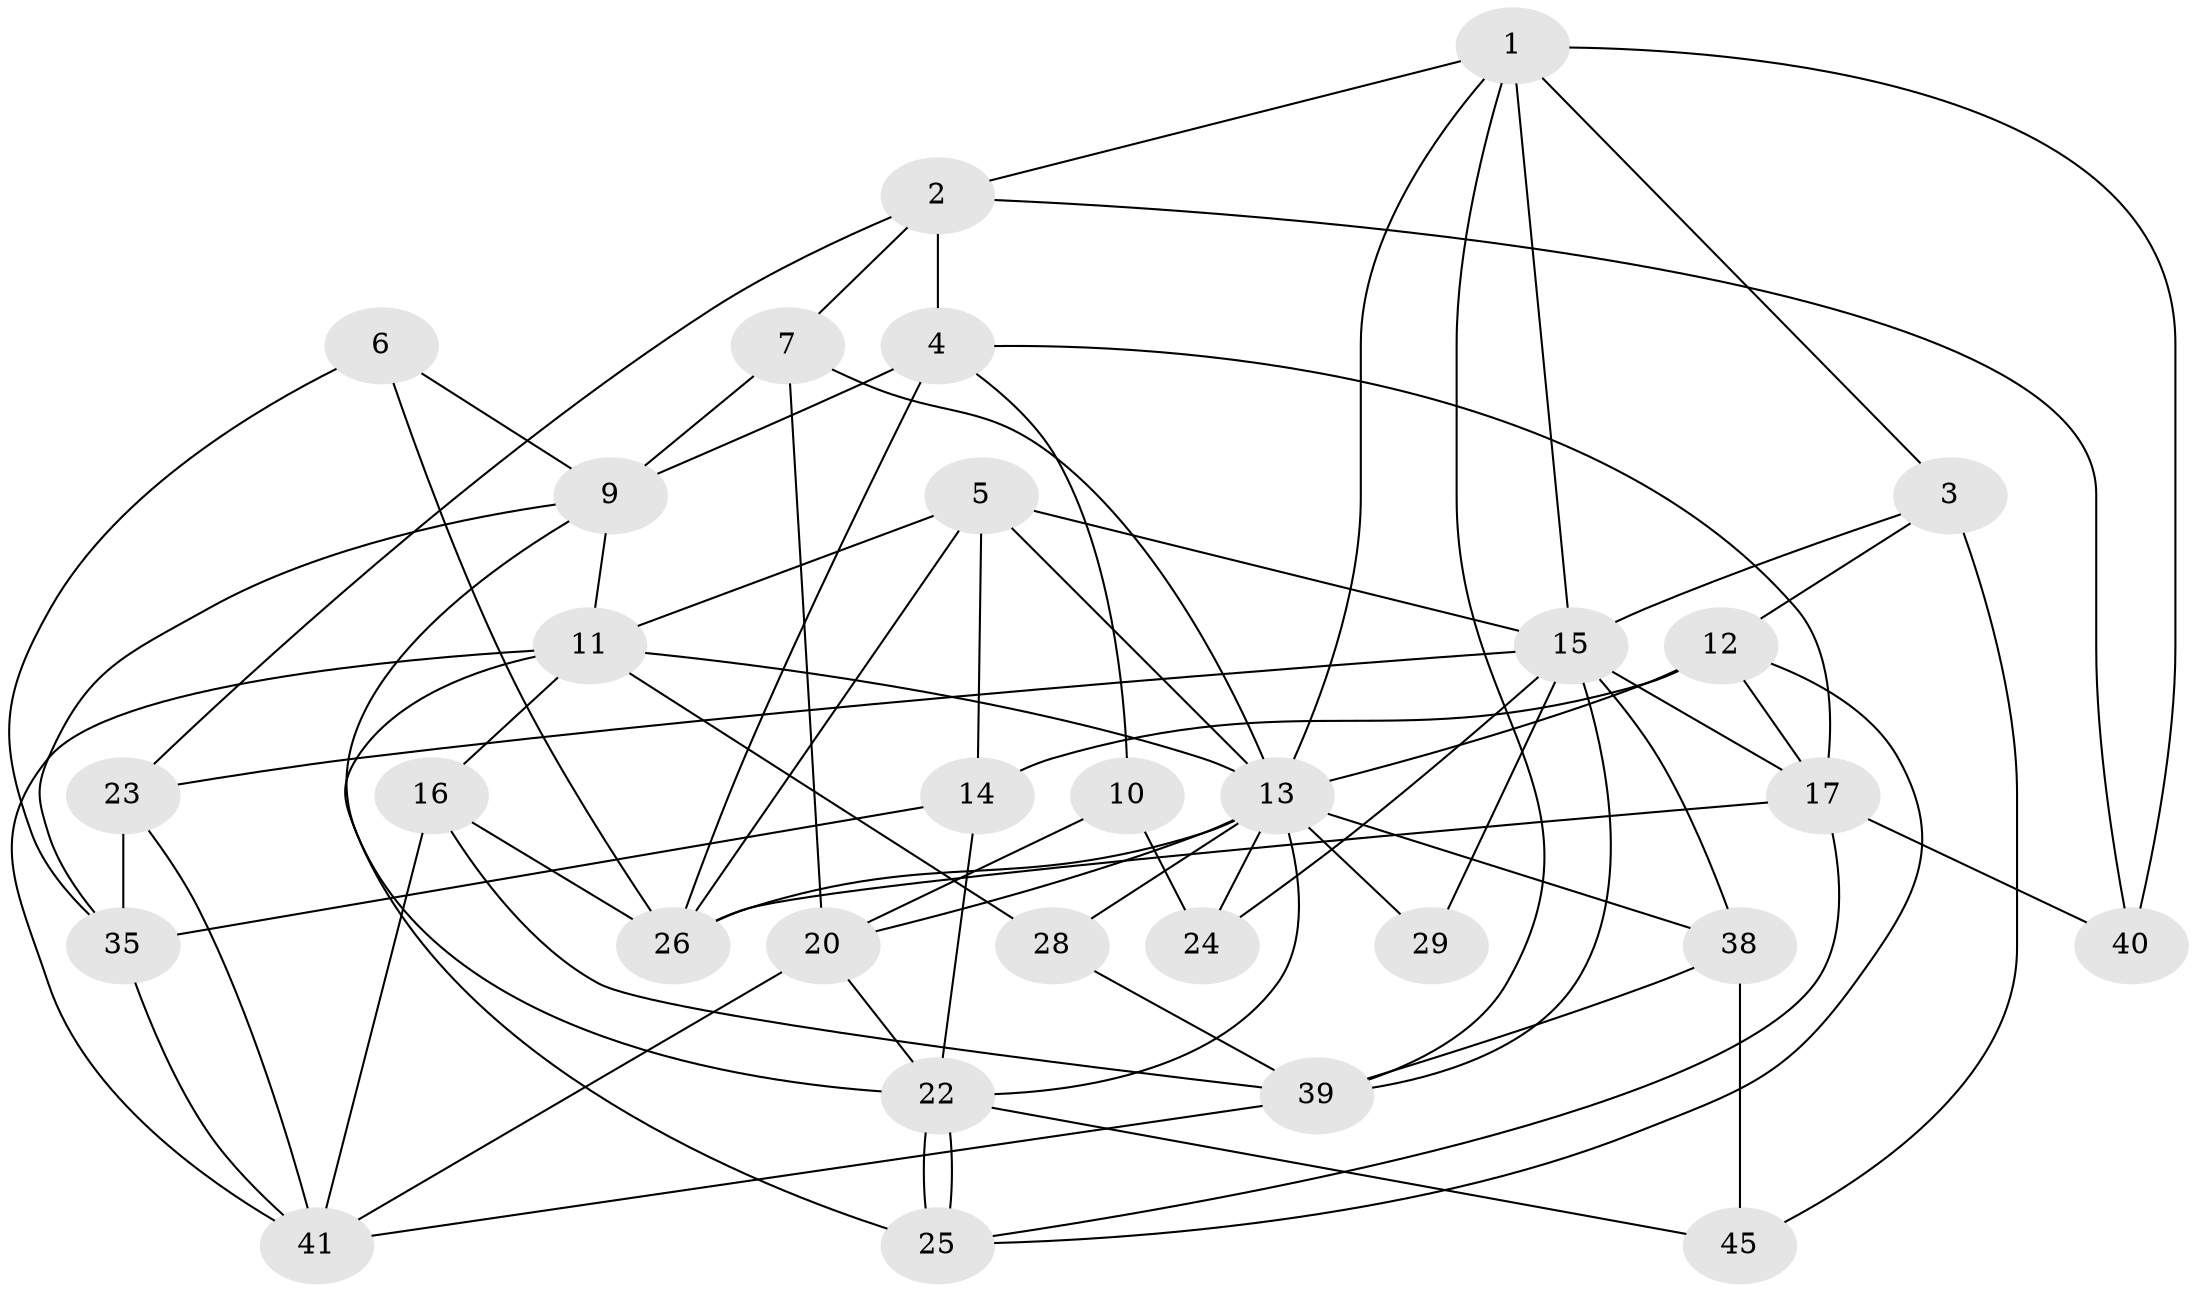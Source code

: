 // original degree distribution, {3: 0.29411764705882354, 4: 0.3333333333333333, 2: 0.09803921568627451, 5: 0.1568627450980392, 6: 0.0784313725490196, 9: 0.0196078431372549, 8: 0.0196078431372549}
// Generated by graph-tools (version 1.1) at 2025/41/03/06/25 10:41:58]
// undirected, 30 vertices, 75 edges
graph export_dot {
graph [start="1"]
  node [color=gray90,style=filled];
  1 [super="+48"];
  2 [super="+37"];
  3 [super="+8"];
  4 [super="+18"];
  5 [super="+30"];
  6;
  7;
  9 [super="+21"];
  10;
  11 [super="+44"];
  12 [super="+19"];
  13 [super="+27"];
  14 [super="+42"];
  15 [super="+34"];
  16;
  17 [super="+32"];
  20 [super="+36"];
  22 [super="+47"];
  23 [super="+31"];
  24 [super="+33"];
  25;
  26 [super="+46"];
  28;
  29 [super="+49"];
  35 [super="+51"];
  38 [super="+43"];
  39 [super="+50"];
  40;
  41;
  45;
  1 -- 13;
  1 -- 40;
  1 -- 2;
  1 -- 3;
  1 -- 39;
  1 -- 15;
  2 -- 7;
  2 -- 40;
  2 -- 23;
  2 -- 4;
  3 -- 15;
  3 -- 45;
  3 -- 12;
  4 -- 17;
  4 -- 10;
  4 -- 9 [weight=2];
  4 -- 26;
  5 -- 26;
  5 -- 11;
  5 -- 14;
  5 -- 15;
  5 -- 13;
  6 -- 35;
  6 -- 9;
  6 -- 26;
  7 -- 9;
  7 -- 20;
  7 -- 13;
  9 -- 11;
  9 -- 35;
  9 -- 22;
  10 -- 20;
  10 -- 24;
  11 -- 28;
  11 -- 16;
  11 -- 25;
  11 -- 41;
  11 -- 13;
  12 -- 17;
  12 -- 25;
  12 -- 13;
  12 -- 14;
  13 -- 28;
  13 -- 20;
  13 -- 38;
  13 -- 22;
  13 -- 24;
  13 -- 26;
  13 -- 29;
  14 -- 22 [weight=2];
  14 -- 35;
  15 -- 23;
  15 -- 29 [weight=2];
  15 -- 17;
  15 -- 39;
  15 -- 24;
  15 -- 38;
  16 -- 39;
  16 -- 26;
  16 -- 41;
  17 -- 40;
  17 -- 26;
  17 -- 25;
  20 -- 41;
  20 -- 22;
  22 -- 25;
  22 -- 25;
  22 -- 45;
  23 -- 35;
  23 -- 41;
  28 -- 39;
  35 -- 41;
  38 -- 39;
  38 -- 45;
  39 -- 41;
}
